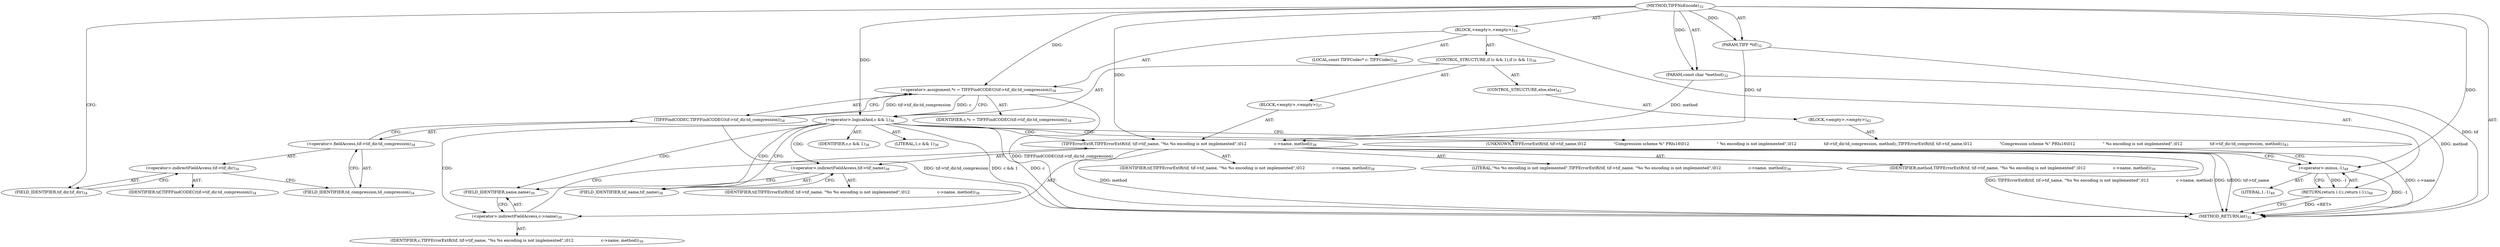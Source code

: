 digraph "TIFFNoEncode" {  
"1702" [label = <(METHOD,TIFFNoEncode)<SUB>32</SUB>> ]
"1703" [label = <(PARAM,TIFF *tif)<SUB>32</SUB>> ]
"1704" [label = <(PARAM,const char *method)<SUB>32</SUB>> ]
"1705" [label = <(BLOCK,&lt;empty&gt;,&lt;empty&gt;)<SUB>33</SUB>> ]
"1706" [label = <(LOCAL,const TIFFCodec* c: TIFFCodec)<SUB>34</SUB>> ]
"1707" [label = <(&lt;operator&gt;.assignment,*c = TIFFFindCODEC(tif-&gt;tif_dir.td_compression))<SUB>34</SUB>> ]
"1708" [label = <(IDENTIFIER,c,*c = TIFFFindCODEC(tif-&gt;tif_dir.td_compression))<SUB>34</SUB>> ]
"1709" [label = <(TIFFFindCODEC,TIFFFindCODEC(tif-&gt;tif_dir.td_compression))<SUB>34</SUB>> ]
"1710" [label = <(&lt;operator&gt;.fieldAccess,tif-&gt;tif_dir.td_compression)<SUB>34</SUB>> ]
"1711" [label = <(&lt;operator&gt;.indirectFieldAccess,tif-&gt;tif_dir)<SUB>34</SUB>> ]
"1712" [label = <(IDENTIFIER,tif,TIFFFindCODEC(tif-&gt;tif_dir.td_compression))<SUB>34</SUB>> ]
"1713" [label = <(FIELD_IDENTIFIER,tif_dir,tif_dir)<SUB>34</SUB>> ]
"1714" [label = <(FIELD_IDENTIFIER,td_compression,td_compression)<SUB>34</SUB>> ]
"1715" [label = <(CONTROL_STRUCTURE,if (c &amp;&amp; 1),if (c &amp;&amp; 1))<SUB>36</SUB>> ]
"1716" [label = <(&lt;operator&gt;.logicalAnd,c &amp;&amp; 1)<SUB>36</SUB>> ]
"1717" [label = <(IDENTIFIER,c,c &amp;&amp; 1)<SUB>36</SUB>> ]
"1718" [label = <(LITERAL,1,c &amp;&amp; 1)<SUB>36</SUB>> ]
"1719" [label = <(BLOCK,&lt;empty&gt;,&lt;empty&gt;)<SUB>37</SUB>> ]
"1720" [label = <(TIFFErrorExtR,TIFFErrorExtR(tif, tif-&gt;tif_name, &quot;%s %s encoding is not implemented&quot;,\012                      c-&gt;name, method))<SUB>38</SUB>> ]
"1721" [label = <(IDENTIFIER,tif,TIFFErrorExtR(tif, tif-&gt;tif_name, &quot;%s %s encoding is not implemented&quot;,\012                      c-&gt;name, method))<SUB>38</SUB>> ]
"1722" [label = <(&lt;operator&gt;.indirectFieldAccess,tif-&gt;tif_name)<SUB>38</SUB>> ]
"1723" [label = <(IDENTIFIER,tif,TIFFErrorExtR(tif, tif-&gt;tif_name, &quot;%s %s encoding is not implemented&quot;,\012                      c-&gt;name, method))<SUB>38</SUB>> ]
"1724" [label = <(FIELD_IDENTIFIER,tif_name,tif_name)<SUB>38</SUB>> ]
"1725" [label = <(LITERAL,&quot;%s %s encoding is not implemented&quot;,TIFFErrorExtR(tif, tif-&gt;tif_name, &quot;%s %s encoding is not implemented&quot;,\012                      c-&gt;name, method))<SUB>38</SUB>> ]
"1726" [label = <(&lt;operator&gt;.indirectFieldAccess,c-&gt;name)<SUB>39</SUB>> ]
"1727" [label = <(IDENTIFIER,c,TIFFErrorExtR(tif, tif-&gt;tif_name, &quot;%s %s encoding is not implemented&quot;,\012                      c-&gt;name, method))<SUB>39</SUB>> ]
"1728" [label = <(FIELD_IDENTIFIER,name,name)<SUB>39</SUB>> ]
"1729" [label = <(IDENTIFIER,method,TIFFErrorExtR(tif, tif-&gt;tif_name, &quot;%s %s encoding is not implemented&quot;,\012                      c-&gt;name, method))<SUB>39</SUB>> ]
"1730" [label = <(CONTROL_STRUCTURE,else,else)<SUB>42</SUB>> ]
"1731" [label = <(BLOCK,&lt;empty&gt;,&lt;empty&gt;)<SUB>42</SUB>> ]
"1732" [label = <(UNKNOWN,TIFFErrorExtR(tif, tif-&gt;tif_name,\012                      &quot;Compression scheme %&quot; PRIu16\012                      &quot; %s encoding is not implemented&quot;,\012                      tif-&gt;tif_dir.td_compression, method);,TIFFErrorExtR(tif, tif-&gt;tif_name,\012                      &quot;Compression scheme %&quot; PRIu16\012                      &quot; %s encoding is not implemented&quot;,\012                      tif-&gt;tif_dir.td_compression, method);)<SUB>43</SUB>> ]
"1733" [label = <(RETURN,return (-1);,return (-1);)<SUB>48</SUB>> ]
"1734" [label = <(&lt;operator&gt;.minus,-1)<SUB>48</SUB>> ]
"1735" [label = <(LITERAL,1,-1)<SUB>48</SUB>> ]
"1736" [label = <(METHOD_RETURN,int)<SUB>32</SUB>> ]
  "1702" -> "1703"  [ label = "AST: "] 
  "1702" -> "1704"  [ label = "AST: "] 
  "1702" -> "1705"  [ label = "AST: "] 
  "1702" -> "1736"  [ label = "AST: "] 
  "1705" -> "1706"  [ label = "AST: "] 
  "1705" -> "1707"  [ label = "AST: "] 
  "1705" -> "1715"  [ label = "AST: "] 
  "1705" -> "1733"  [ label = "AST: "] 
  "1707" -> "1708"  [ label = "AST: "] 
  "1707" -> "1709"  [ label = "AST: "] 
  "1709" -> "1710"  [ label = "AST: "] 
  "1710" -> "1711"  [ label = "AST: "] 
  "1710" -> "1714"  [ label = "AST: "] 
  "1711" -> "1712"  [ label = "AST: "] 
  "1711" -> "1713"  [ label = "AST: "] 
  "1715" -> "1716"  [ label = "AST: "] 
  "1715" -> "1719"  [ label = "AST: "] 
  "1715" -> "1730"  [ label = "AST: "] 
  "1716" -> "1717"  [ label = "AST: "] 
  "1716" -> "1718"  [ label = "AST: "] 
  "1719" -> "1720"  [ label = "AST: "] 
  "1720" -> "1721"  [ label = "AST: "] 
  "1720" -> "1722"  [ label = "AST: "] 
  "1720" -> "1725"  [ label = "AST: "] 
  "1720" -> "1726"  [ label = "AST: "] 
  "1720" -> "1729"  [ label = "AST: "] 
  "1722" -> "1723"  [ label = "AST: "] 
  "1722" -> "1724"  [ label = "AST: "] 
  "1726" -> "1727"  [ label = "AST: "] 
  "1726" -> "1728"  [ label = "AST: "] 
  "1730" -> "1731"  [ label = "AST: "] 
  "1731" -> "1732"  [ label = "AST: "] 
  "1733" -> "1734"  [ label = "AST: "] 
  "1734" -> "1735"  [ label = "AST: "] 
  "1707" -> "1716"  [ label = "CFG: "] 
  "1733" -> "1736"  [ label = "CFG: "] 
  "1709" -> "1707"  [ label = "CFG: "] 
  "1716" -> "1732"  [ label = "CFG: "] 
  "1716" -> "1724"  [ label = "CFG: "] 
  "1734" -> "1733"  [ label = "CFG: "] 
  "1710" -> "1709"  [ label = "CFG: "] 
  "1720" -> "1734"  [ label = "CFG: "] 
  "1711" -> "1714"  [ label = "CFG: "] 
  "1714" -> "1710"  [ label = "CFG: "] 
  "1722" -> "1728"  [ label = "CFG: "] 
  "1726" -> "1720"  [ label = "CFG: "] 
  "1732" -> "1734"  [ label = "CFG: "] 
  "1713" -> "1711"  [ label = "CFG: "] 
  "1724" -> "1722"  [ label = "CFG: "] 
  "1728" -> "1726"  [ label = "CFG: "] 
  "1702" -> "1713"  [ label = "CFG: "] 
  "1733" -> "1736"  [ label = "DDG: &lt;RET&gt;"] 
  "1703" -> "1736"  [ label = "DDG: tif"] 
  "1704" -> "1736"  [ label = "DDG: method"] 
  "1709" -> "1736"  [ label = "DDG: tif-&gt;tif_dir.td_compression"] 
  "1707" -> "1736"  [ label = "DDG: TIFFFindCODEC(tif-&gt;tif_dir.td_compression)"] 
  "1716" -> "1736"  [ label = "DDG: c"] 
  "1716" -> "1736"  [ label = "DDG: c &amp;&amp; 1"] 
  "1720" -> "1736"  [ label = "DDG: tif"] 
  "1720" -> "1736"  [ label = "DDG: tif-&gt;tif_name"] 
  "1720" -> "1736"  [ label = "DDG: c-&gt;name"] 
  "1720" -> "1736"  [ label = "DDG: method"] 
  "1720" -> "1736"  [ label = "DDG: TIFFErrorExtR(tif, tif-&gt;tif_name, &quot;%s %s encoding is not implemented&quot;,\012                      c-&gt;name, method)"] 
  "1734" -> "1736"  [ label = "DDG: -1"] 
  "1702" -> "1703"  [ label = "DDG: "] 
  "1702" -> "1704"  [ label = "DDG: "] 
  "1709" -> "1707"  [ label = "DDG: tif-&gt;tif_dir.td_compression"] 
  "1734" -> "1733"  [ label = "DDG: -1"] 
  "1702" -> "1707"  [ label = "DDG: "] 
  "1707" -> "1716"  [ label = "DDG: c"] 
  "1702" -> "1716"  [ label = "DDG: "] 
  "1702" -> "1734"  [ label = "DDG: "] 
  "1703" -> "1720"  [ label = "DDG: tif"] 
  "1702" -> "1720"  [ label = "DDG: "] 
  "1704" -> "1720"  [ label = "DDG: method"] 
  "1716" -> "1732"  [ label = "CDG: "] 
  "1716" -> "1728"  [ label = "CDG: "] 
  "1716" -> "1726"  [ label = "CDG: "] 
  "1716" -> "1724"  [ label = "CDG: "] 
  "1716" -> "1722"  [ label = "CDG: "] 
  "1716" -> "1720"  [ label = "CDG: "] 
}
